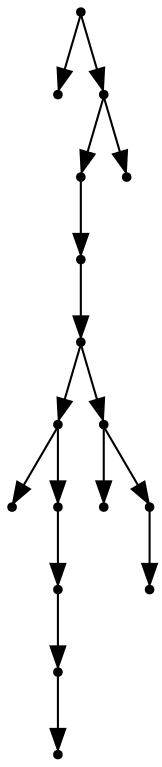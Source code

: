 digraph {
  16 [shape=point];
  0 [shape=point];
  15 [shape=point];
  13 [shape=point];
  12 [shape=point];
  11 [shape=point];
  6 [shape=point];
  1 [shape=point];
  5 [shape=point];
  4 [shape=point];
  3 [shape=point];
  2 [shape=point];
  10 [shape=point];
  7 [shape=point];
  9 [shape=point];
  8 [shape=point];
  14 [shape=point];
16 -> 0;
16 -> 15;
15 -> 13;
13 -> 12;
12 -> 11;
11 -> 6;
6 -> 1;
6 -> 5;
5 -> 4;
4 -> 3;
3 -> 2;
11 -> 10;
10 -> 7;
10 -> 9;
9 -> 8;
15 -> 14;
}
